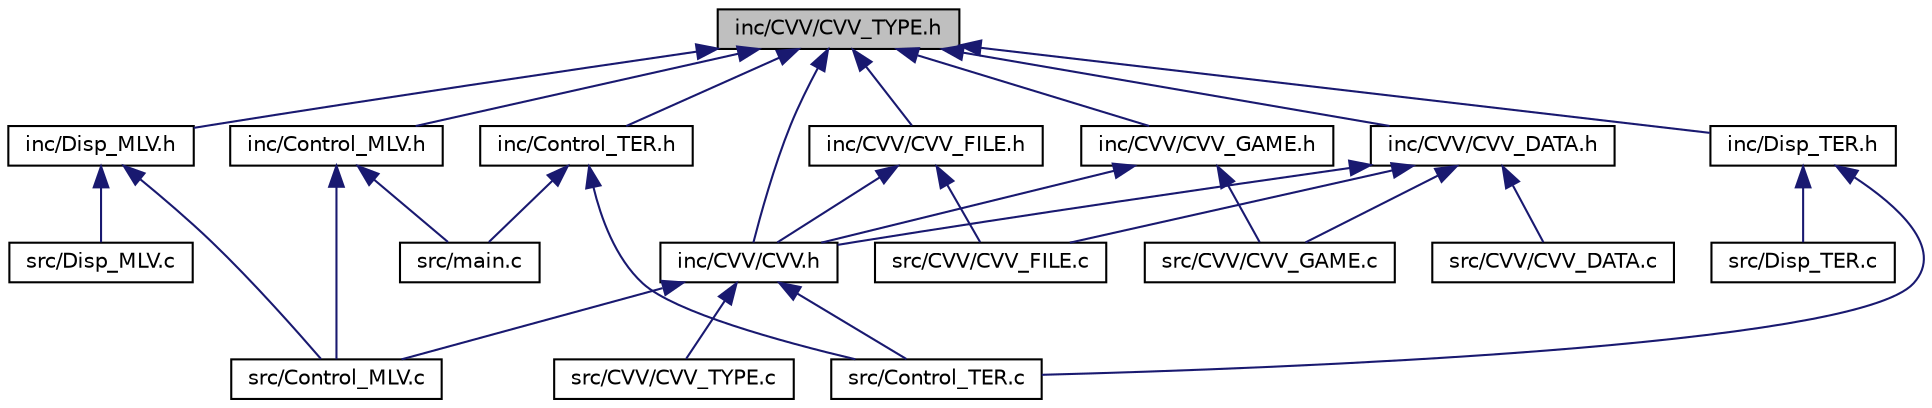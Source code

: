 digraph "inc/CVV/CVV_TYPE.h"
{
 // LATEX_PDF_SIZE
  edge [fontname="Helvetica",fontsize="10",labelfontname="Helvetica",labelfontsize="10"];
  node [fontname="Helvetica",fontsize="10",shape=record];
  Node1 [label="inc/CVV/CVV_TYPE.h",height=0.2,width=0.4,color="black", fillcolor="grey75", style="filled", fontcolor="black",tooltip=" "];
  Node1 -> Node2 [dir="back",color="midnightblue",fontsize="10",style="solid"];
  Node2 [label="inc/Control_MLV.h",height=0.2,width=0.4,color="black", fillcolor="white", style="filled",URL="$Control__MLV_8h.html",tooltip=" "];
  Node2 -> Node3 [dir="back",color="midnightblue",fontsize="10",style="solid"];
  Node3 [label="src/Control_MLV.c",height=0.2,width=0.4,color="black", fillcolor="white", style="filled",URL="$Control__MLV_8c.html",tooltip=" "];
  Node2 -> Node4 [dir="back",color="midnightblue",fontsize="10",style="solid"];
  Node4 [label="src/main.c",height=0.2,width=0.4,color="black", fillcolor="white", style="filled",URL="$main_8c.html",tooltip=" "];
  Node1 -> Node5 [dir="back",color="midnightblue",fontsize="10",style="solid"];
  Node5 [label="inc/Control_TER.h",height=0.2,width=0.4,color="black", fillcolor="white", style="filled",URL="$Control__TER_8h.html",tooltip=" "];
  Node5 -> Node6 [dir="back",color="midnightblue",fontsize="10",style="solid"];
  Node6 [label="src/Control_TER.c",height=0.2,width=0.4,color="black", fillcolor="white", style="filled",URL="$Control__TER_8c.html",tooltip=" "];
  Node5 -> Node4 [dir="back",color="midnightblue",fontsize="10",style="solid"];
  Node1 -> Node7 [dir="back",color="midnightblue",fontsize="10",style="solid"];
  Node7 [label="inc/CVV/CVV.h",height=0.2,width=0.4,color="black", fillcolor="white", style="filled",URL="$CVV_8h.html",tooltip=" "];
  Node7 -> Node3 [dir="back",color="midnightblue",fontsize="10",style="solid"];
  Node7 -> Node6 [dir="back",color="midnightblue",fontsize="10",style="solid"];
  Node7 -> Node8 [dir="back",color="midnightblue",fontsize="10",style="solid"];
  Node8 [label="src/CVV/CVV_TYPE.c",height=0.2,width=0.4,color="black", fillcolor="white", style="filled",URL="$CVV__TYPE_8c.html",tooltip=" "];
  Node1 -> Node9 [dir="back",color="midnightblue",fontsize="10",style="solid"];
  Node9 [label="inc/CVV/CVV_DATA.h",height=0.2,width=0.4,color="black", fillcolor="white", style="filled",URL="$CVV__DATA_8h.html",tooltip=" "];
  Node9 -> Node7 [dir="back",color="midnightblue",fontsize="10",style="solid"];
  Node9 -> Node10 [dir="back",color="midnightblue",fontsize="10",style="solid"];
  Node10 [label="src/CVV/CVV_DATA.c",height=0.2,width=0.4,color="black", fillcolor="white", style="filled",URL="$CVV__DATA_8c.html",tooltip=" "];
  Node9 -> Node11 [dir="back",color="midnightblue",fontsize="10",style="solid"];
  Node11 [label="src/CVV/CVV_FILE.c",height=0.2,width=0.4,color="black", fillcolor="white", style="filled",URL="$CVV__FILE_8c.html",tooltip=" "];
  Node9 -> Node12 [dir="back",color="midnightblue",fontsize="10",style="solid"];
  Node12 [label="src/CVV/CVV_GAME.c",height=0.2,width=0.4,color="black", fillcolor="white", style="filled",URL="$CVV__GAME_8c.html",tooltip=" "];
  Node1 -> Node13 [dir="back",color="midnightblue",fontsize="10",style="solid"];
  Node13 [label="inc/CVV/CVV_FILE.h",height=0.2,width=0.4,color="black", fillcolor="white", style="filled",URL="$CVV__FILE_8h.html",tooltip=" "];
  Node13 -> Node7 [dir="back",color="midnightblue",fontsize="10",style="solid"];
  Node13 -> Node11 [dir="back",color="midnightblue",fontsize="10",style="solid"];
  Node1 -> Node14 [dir="back",color="midnightblue",fontsize="10",style="solid"];
  Node14 [label="inc/CVV/CVV_GAME.h",height=0.2,width=0.4,color="black", fillcolor="white", style="filled",URL="$CVV__GAME_8h.html",tooltip=" "];
  Node14 -> Node7 [dir="back",color="midnightblue",fontsize="10",style="solid"];
  Node14 -> Node12 [dir="back",color="midnightblue",fontsize="10",style="solid"];
  Node1 -> Node15 [dir="back",color="midnightblue",fontsize="10",style="solid"];
  Node15 [label="inc/Disp_MLV.h",height=0.2,width=0.4,color="black", fillcolor="white", style="filled",URL="$Disp__MLV_8h.html",tooltip=" "];
  Node15 -> Node3 [dir="back",color="midnightblue",fontsize="10",style="solid"];
  Node15 -> Node16 [dir="back",color="midnightblue",fontsize="10",style="solid"];
  Node16 [label="src/Disp_MLV.c",height=0.2,width=0.4,color="black", fillcolor="white", style="filled",URL="$Disp__MLV_8c.html",tooltip=" "];
  Node1 -> Node17 [dir="back",color="midnightblue",fontsize="10",style="solid"];
  Node17 [label="inc/Disp_TER.h",height=0.2,width=0.4,color="black", fillcolor="white", style="filled",URL="$Disp__TER_8h.html",tooltip=" "];
  Node17 -> Node6 [dir="back",color="midnightblue",fontsize="10",style="solid"];
  Node17 -> Node18 [dir="back",color="midnightblue",fontsize="10",style="solid"];
  Node18 [label="src/Disp_TER.c",height=0.2,width=0.4,color="black", fillcolor="white", style="filled",URL="$Disp__TER_8c.html",tooltip=" "];
}
